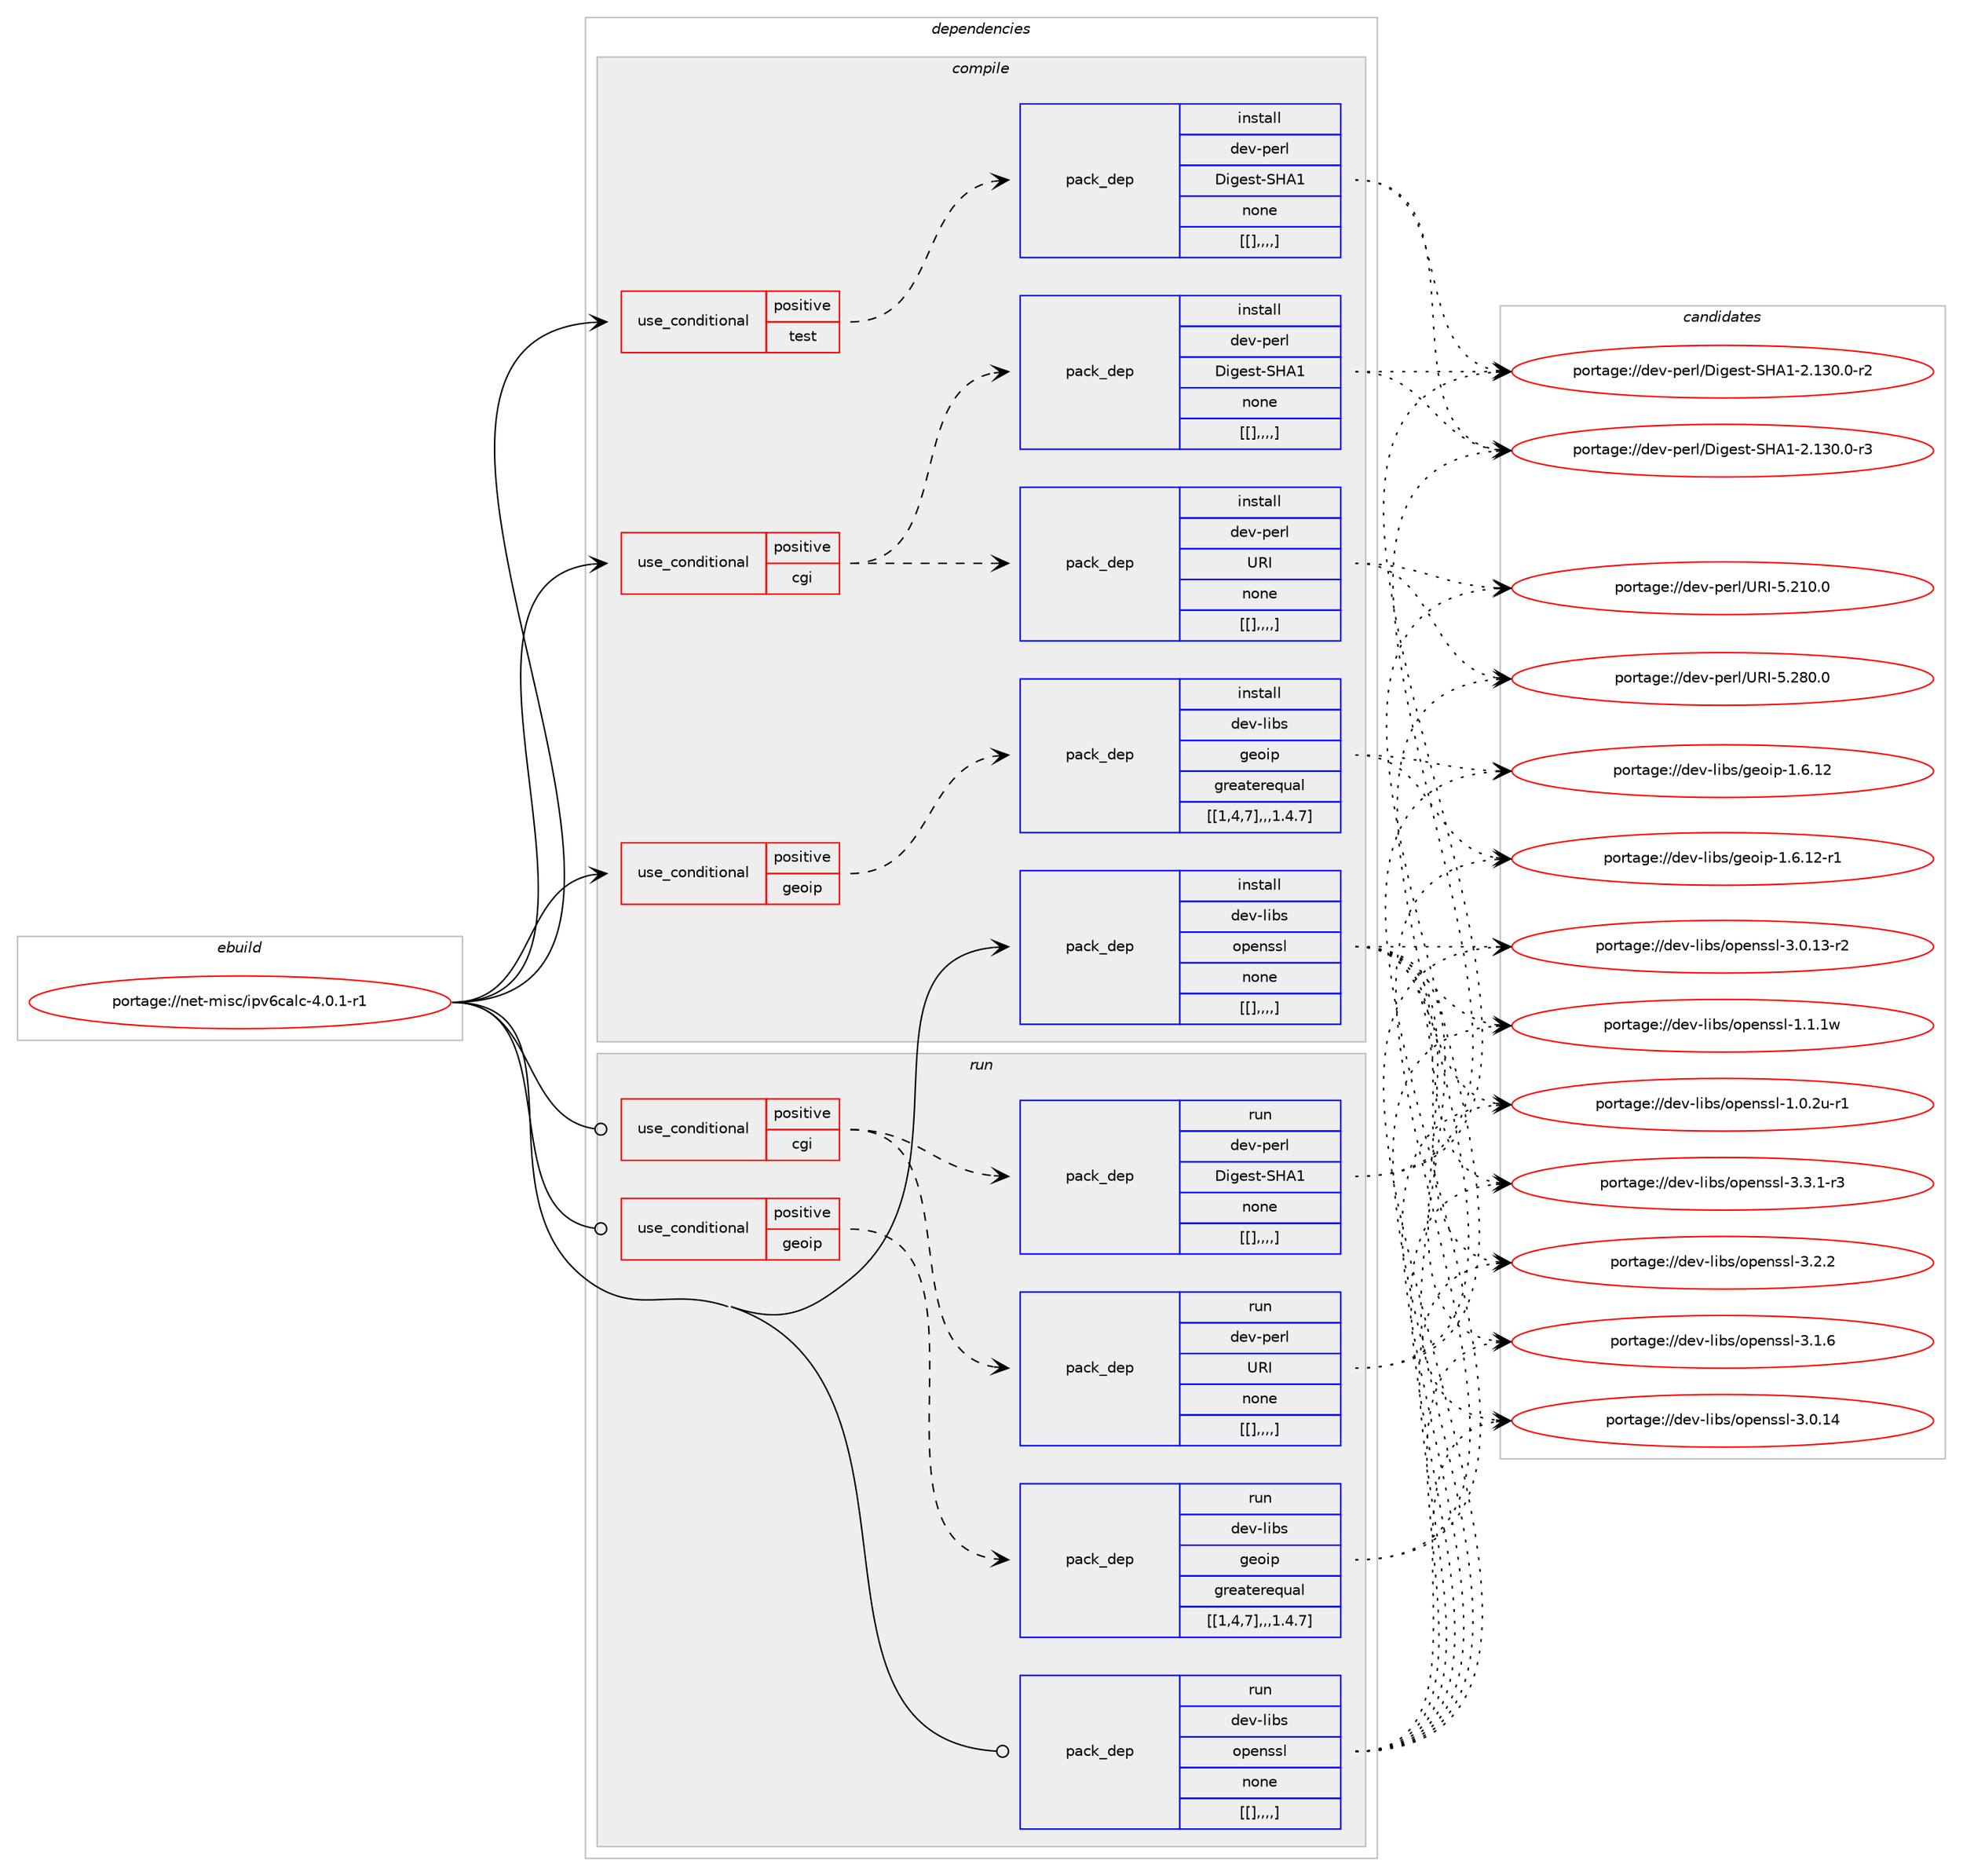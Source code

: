 digraph prolog {

# *************
# Graph options
# *************

newrank=true;
concentrate=true;
compound=true;
graph [rankdir=LR,fontname=Helvetica,fontsize=10,ranksep=1.5];#, ranksep=2.5, nodesep=0.2];
edge  [arrowhead=vee];
node  [fontname=Helvetica,fontsize=10];

# **********
# The ebuild
# **********

subgraph cluster_leftcol {
color=gray;
label=<<i>ebuild</i>>;
id [label="portage://net-misc/ipv6calc-4.0.1-r1", color=red, width=4, href="../net-misc/ipv6calc-4.0.1-r1.svg"];
}

# ****************
# The dependencies
# ****************

subgraph cluster_midcol {
color=gray;
label=<<i>dependencies</i>>;
subgraph cluster_compile {
fillcolor="#eeeeee";
style=filled;
label=<<i>compile</i>>;
subgraph cond101709 {
dependency388187 [label=<<TABLE BORDER="0" CELLBORDER="1" CELLSPACING="0" CELLPADDING="4"><TR><TD ROWSPAN="3" CELLPADDING="10">use_conditional</TD></TR><TR><TD>positive</TD></TR><TR><TD>cgi</TD></TR></TABLE>>, shape=none, color=red];
subgraph pack283652 {
dependency388188 [label=<<TABLE BORDER="0" CELLBORDER="1" CELLSPACING="0" CELLPADDING="4" WIDTH="220"><TR><TD ROWSPAN="6" CELLPADDING="30">pack_dep</TD></TR><TR><TD WIDTH="110">install</TD></TR><TR><TD>dev-perl</TD></TR><TR><TD>URI</TD></TR><TR><TD>none</TD></TR><TR><TD>[[],,,,]</TD></TR></TABLE>>, shape=none, color=blue];
}
dependency388187:e -> dependency388188:w [weight=20,style="dashed",arrowhead="vee"];
subgraph pack283653 {
dependency388189 [label=<<TABLE BORDER="0" CELLBORDER="1" CELLSPACING="0" CELLPADDING="4" WIDTH="220"><TR><TD ROWSPAN="6" CELLPADDING="30">pack_dep</TD></TR><TR><TD WIDTH="110">install</TD></TR><TR><TD>dev-perl</TD></TR><TR><TD>Digest-SHA1</TD></TR><TR><TD>none</TD></TR><TR><TD>[[],,,,]</TD></TR></TABLE>>, shape=none, color=blue];
}
dependency388187:e -> dependency388189:w [weight=20,style="dashed",arrowhead="vee"];
}
id:e -> dependency388187:w [weight=20,style="solid",arrowhead="vee"];
subgraph cond101710 {
dependency388190 [label=<<TABLE BORDER="0" CELLBORDER="1" CELLSPACING="0" CELLPADDING="4"><TR><TD ROWSPAN="3" CELLPADDING="10">use_conditional</TD></TR><TR><TD>positive</TD></TR><TR><TD>geoip</TD></TR></TABLE>>, shape=none, color=red];
subgraph pack283654 {
dependency388191 [label=<<TABLE BORDER="0" CELLBORDER="1" CELLSPACING="0" CELLPADDING="4" WIDTH="220"><TR><TD ROWSPAN="6" CELLPADDING="30">pack_dep</TD></TR><TR><TD WIDTH="110">install</TD></TR><TR><TD>dev-libs</TD></TR><TR><TD>geoip</TD></TR><TR><TD>greaterequal</TD></TR><TR><TD>[[1,4,7],,,1.4.7]</TD></TR></TABLE>>, shape=none, color=blue];
}
dependency388190:e -> dependency388191:w [weight=20,style="dashed",arrowhead="vee"];
}
id:e -> dependency388190:w [weight=20,style="solid",arrowhead="vee"];
subgraph cond101711 {
dependency388192 [label=<<TABLE BORDER="0" CELLBORDER="1" CELLSPACING="0" CELLPADDING="4"><TR><TD ROWSPAN="3" CELLPADDING="10">use_conditional</TD></TR><TR><TD>positive</TD></TR><TR><TD>test</TD></TR></TABLE>>, shape=none, color=red];
subgraph pack283655 {
dependency388193 [label=<<TABLE BORDER="0" CELLBORDER="1" CELLSPACING="0" CELLPADDING="4" WIDTH="220"><TR><TD ROWSPAN="6" CELLPADDING="30">pack_dep</TD></TR><TR><TD WIDTH="110">install</TD></TR><TR><TD>dev-perl</TD></TR><TR><TD>Digest-SHA1</TD></TR><TR><TD>none</TD></TR><TR><TD>[[],,,,]</TD></TR></TABLE>>, shape=none, color=blue];
}
dependency388192:e -> dependency388193:w [weight=20,style="dashed",arrowhead="vee"];
}
id:e -> dependency388192:w [weight=20,style="solid",arrowhead="vee"];
subgraph pack283656 {
dependency388194 [label=<<TABLE BORDER="0" CELLBORDER="1" CELLSPACING="0" CELLPADDING="4" WIDTH="220"><TR><TD ROWSPAN="6" CELLPADDING="30">pack_dep</TD></TR><TR><TD WIDTH="110">install</TD></TR><TR><TD>dev-libs</TD></TR><TR><TD>openssl</TD></TR><TR><TD>none</TD></TR><TR><TD>[[],,,,]</TD></TR></TABLE>>, shape=none, color=blue];
}
id:e -> dependency388194:w [weight=20,style="solid",arrowhead="vee"];
}
subgraph cluster_compileandrun {
fillcolor="#eeeeee";
style=filled;
label=<<i>compile and run</i>>;
}
subgraph cluster_run {
fillcolor="#eeeeee";
style=filled;
label=<<i>run</i>>;
subgraph cond101712 {
dependency388195 [label=<<TABLE BORDER="0" CELLBORDER="1" CELLSPACING="0" CELLPADDING="4"><TR><TD ROWSPAN="3" CELLPADDING="10">use_conditional</TD></TR><TR><TD>positive</TD></TR><TR><TD>cgi</TD></TR></TABLE>>, shape=none, color=red];
subgraph pack283657 {
dependency388196 [label=<<TABLE BORDER="0" CELLBORDER="1" CELLSPACING="0" CELLPADDING="4" WIDTH="220"><TR><TD ROWSPAN="6" CELLPADDING="30">pack_dep</TD></TR><TR><TD WIDTH="110">run</TD></TR><TR><TD>dev-perl</TD></TR><TR><TD>URI</TD></TR><TR><TD>none</TD></TR><TR><TD>[[],,,,]</TD></TR></TABLE>>, shape=none, color=blue];
}
dependency388195:e -> dependency388196:w [weight=20,style="dashed",arrowhead="vee"];
subgraph pack283658 {
dependency388197 [label=<<TABLE BORDER="0" CELLBORDER="1" CELLSPACING="0" CELLPADDING="4" WIDTH="220"><TR><TD ROWSPAN="6" CELLPADDING="30">pack_dep</TD></TR><TR><TD WIDTH="110">run</TD></TR><TR><TD>dev-perl</TD></TR><TR><TD>Digest-SHA1</TD></TR><TR><TD>none</TD></TR><TR><TD>[[],,,,]</TD></TR></TABLE>>, shape=none, color=blue];
}
dependency388195:e -> dependency388197:w [weight=20,style="dashed",arrowhead="vee"];
}
id:e -> dependency388195:w [weight=20,style="solid",arrowhead="odot"];
subgraph cond101713 {
dependency388198 [label=<<TABLE BORDER="0" CELLBORDER="1" CELLSPACING="0" CELLPADDING="4"><TR><TD ROWSPAN="3" CELLPADDING="10">use_conditional</TD></TR><TR><TD>positive</TD></TR><TR><TD>geoip</TD></TR></TABLE>>, shape=none, color=red];
subgraph pack283659 {
dependency388199 [label=<<TABLE BORDER="0" CELLBORDER="1" CELLSPACING="0" CELLPADDING="4" WIDTH="220"><TR><TD ROWSPAN="6" CELLPADDING="30">pack_dep</TD></TR><TR><TD WIDTH="110">run</TD></TR><TR><TD>dev-libs</TD></TR><TR><TD>geoip</TD></TR><TR><TD>greaterequal</TD></TR><TR><TD>[[1,4,7],,,1.4.7]</TD></TR></TABLE>>, shape=none, color=blue];
}
dependency388198:e -> dependency388199:w [weight=20,style="dashed",arrowhead="vee"];
}
id:e -> dependency388198:w [weight=20,style="solid",arrowhead="odot"];
subgraph pack283660 {
dependency388200 [label=<<TABLE BORDER="0" CELLBORDER="1" CELLSPACING="0" CELLPADDING="4" WIDTH="220"><TR><TD ROWSPAN="6" CELLPADDING="30">pack_dep</TD></TR><TR><TD WIDTH="110">run</TD></TR><TR><TD>dev-libs</TD></TR><TR><TD>openssl</TD></TR><TR><TD>none</TD></TR><TR><TD>[[],,,,]</TD></TR></TABLE>>, shape=none, color=blue];
}
id:e -> dependency388200:w [weight=20,style="solid",arrowhead="odot"];
}
}

# **************
# The candidates
# **************

subgraph cluster_choices {
rank=same;
color=gray;
label=<<i>candidates</i>>;

subgraph choice283652 {
color=black;
nodesep=1;
choice10010111845112101114108478582734553465056484648 [label="portage://dev-perl/URI-5.280.0", color=red, width=4,href="../dev-perl/URI-5.280.0.svg"];
choice10010111845112101114108478582734553465049484648 [label="portage://dev-perl/URI-5.210.0", color=red, width=4,href="../dev-perl/URI-5.210.0.svg"];
dependency388188:e -> choice10010111845112101114108478582734553465056484648:w [style=dotted,weight="100"];
dependency388188:e -> choice10010111845112101114108478582734553465049484648:w [style=dotted,weight="100"];
}
subgraph choice283653 {
color=black;
nodesep=1;
choice100101118451121011141084768105103101115116458372654945504649514846484511451 [label="portage://dev-perl/Digest-SHA1-2.130.0-r3", color=red, width=4,href="../dev-perl/Digest-SHA1-2.130.0-r3.svg"];
choice100101118451121011141084768105103101115116458372654945504649514846484511450 [label="portage://dev-perl/Digest-SHA1-2.130.0-r2", color=red, width=4,href="../dev-perl/Digest-SHA1-2.130.0-r2.svg"];
dependency388189:e -> choice100101118451121011141084768105103101115116458372654945504649514846484511451:w [style=dotted,weight="100"];
dependency388189:e -> choice100101118451121011141084768105103101115116458372654945504649514846484511450:w [style=dotted,weight="100"];
}
subgraph choice283654 {
color=black;
nodesep=1;
choice100101118451081059811547103101111105112454946544649504511449 [label="portage://dev-libs/geoip-1.6.12-r1", color=red, width=4,href="../dev-libs/geoip-1.6.12-r1.svg"];
choice10010111845108105981154710310111110511245494654464950 [label="portage://dev-libs/geoip-1.6.12", color=red, width=4,href="../dev-libs/geoip-1.6.12.svg"];
dependency388191:e -> choice100101118451081059811547103101111105112454946544649504511449:w [style=dotted,weight="100"];
dependency388191:e -> choice10010111845108105981154710310111110511245494654464950:w [style=dotted,weight="100"];
}
subgraph choice283655 {
color=black;
nodesep=1;
choice100101118451121011141084768105103101115116458372654945504649514846484511451 [label="portage://dev-perl/Digest-SHA1-2.130.0-r3", color=red, width=4,href="../dev-perl/Digest-SHA1-2.130.0-r3.svg"];
choice100101118451121011141084768105103101115116458372654945504649514846484511450 [label="portage://dev-perl/Digest-SHA1-2.130.0-r2", color=red, width=4,href="../dev-perl/Digest-SHA1-2.130.0-r2.svg"];
dependency388193:e -> choice100101118451121011141084768105103101115116458372654945504649514846484511451:w [style=dotted,weight="100"];
dependency388193:e -> choice100101118451121011141084768105103101115116458372654945504649514846484511450:w [style=dotted,weight="100"];
}
subgraph choice283656 {
color=black;
nodesep=1;
choice1001011184510810598115471111121011101151151084551465146494511451 [label="portage://dev-libs/openssl-3.3.1-r3", color=red, width=4,href="../dev-libs/openssl-3.3.1-r3.svg"];
choice100101118451081059811547111112101110115115108455146504650 [label="portage://dev-libs/openssl-3.2.2", color=red, width=4,href="../dev-libs/openssl-3.2.2.svg"];
choice100101118451081059811547111112101110115115108455146494654 [label="portage://dev-libs/openssl-3.1.6", color=red, width=4,href="../dev-libs/openssl-3.1.6.svg"];
choice10010111845108105981154711111210111011511510845514648464952 [label="portage://dev-libs/openssl-3.0.14", color=red, width=4,href="../dev-libs/openssl-3.0.14.svg"];
choice100101118451081059811547111112101110115115108455146484649514511450 [label="portage://dev-libs/openssl-3.0.13-r2", color=red, width=4,href="../dev-libs/openssl-3.0.13-r2.svg"];
choice100101118451081059811547111112101110115115108454946494649119 [label="portage://dev-libs/openssl-1.1.1w", color=red, width=4,href="../dev-libs/openssl-1.1.1w.svg"];
choice1001011184510810598115471111121011101151151084549464846501174511449 [label="portage://dev-libs/openssl-1.0.2u-r1", color=red, width=4,href="../dev-libs/openssl-1.0.2u-r1.svg"];
dependency388194:e -> choice1001011184510810598115471111121011101151151084551465146494511451:w [style=dotted,weight="100"];
dependency388194:e -> choice100101118451081059811547111112101110115115108455146504650:w [style=dotted,weight="100"];
dependency388194:e -> choice100101118451081059811547111112101110115115108455146494654:w [style=dotted,weight="100"];
dependency388194:e -> choice10010111845108105981154711111210111011511510845514648464952:w [style=dotted,weight="100"];
dependency388194:e -> choice100101118451081059811547111112101110115115108455146484649514511450:w [style=dotted,weight="100"];
dependency388194:e -> choice100101118451081059811547111112101110115115108454946494649119:w [style=dotted,weight="100"];
dependency388194:e -> choice1001011184510810598115471111121011101151151084549464846501174511449:w [style=dotted,weight="100"];
}
subgraph choice283657 {
color=black;
nodesep=1;
choice10010111845112101114108478582734553465056484648 [label="portage://dev-perl/URI-5.280.0", color=red, width=4,href="../dev-perl/URI-5.280.0.svg"];
choice10010111845112101114108478582734553465049484648 [label="portage://dev-perl/URI-5.210.0", color=red, width=4,href="../dev-perl/URI-5.210.0.svg"];
dependency388196:e -> choice10010111845112101114108478582734553465056484648:w [style=dotted,weight="100"];
dependency388196:e -> choice10010111845112101114108478582734553465049484648:w [style=dotted,weight="100"];
}
subgraph choice283658 {
color=black;
nodesep=1;
choice100101118451121011141084768105103101115116458372654945504649514846484511451 [label="portage://dev-perl/Digest-SHA1-2.130.0-r3", color=red, width=4,href="../dev-perl/Digest-SHA1-2.130.0-r3.svg"];
choice100101118451121011141084768105103101115116458372654945504649514846484511450 [label="portage://dev-perl/Digest-SHA1-2.130.0-r2", color=red, width=4,href="../dev-perl/Digest-SHA1-2.130.0-r2.svg"];
dependency388197:e -> choice100101118451121011141084768105103101115116458372654945504649514846484511451:w [style=dotted,weight="100"];
dependency388197:e -> choice100101118451121011141084768105103101115116458372654945504649514846484511450:w [style=dotted,weight="100"];
}
subgraph choice283659 {
color=black;
nodesep=1;
choice100101118451081059811547103101111105112454946544649504511449 [label="portage://dev-libs/geoip-1.6.12-r1", color=red, width=4,href="../dev-libs/geoip-1.6.12-r1.svg"];
choice10010111845108105981154710310111110511245494654464950 [label="portage://dev-libs/geoip-1.6.12", color=red, width=4,href="../dev-libs/geoip-1.6.12.svg"];
dependency388199:e -> choice100101118451081059811547103101111105112454946544649504511449:w [style=dotted,weight="100"];
dependency388199:e -> choice10010111845108105981154710310111110511245494654464950:w [style=dotted,weight="100"];
}
subgraph choice283660 {
color=black;
nodesep=1;
choice1001011184510810598115471111121011101151151084551465146494511451 [label="portage://dev-libs/openssl-3.3.1-r3", color=red, width=4,href="../dev-libs/openssl-3.3.1-r3.svg"];
choice100101118451081059811547111112101110115115108455146504650 [label="portage://dev-libs/openssl-3.2.2", color=red, width=4,href="../dev-libs/openssl-3.2.2.svg"];
choice100101118451081059811547111112101110115115108455146494654 [label="portage://dev-libs/openssl-3.1.6", color=red, width=4,href="../dev-libs/openssl-3.1.6.svg"];
choice10010111845108105981154711111210111011511510845514648464952 [label="portage://dev-libs/openssl-3.0.14", color=red, width=4,href="../dev-libs/openssl-3.0.14.svg"];
choice100101118451081059811547111112101110115115108455146484649514511450 [label="portage://dev-libs/openssl-3.0.13-r2", color=red, width=4,href="../dev-libs/openssl-3.0.13-r2.svg"];
choice100101118451081059811547111112101110115115108454946494649119 [label="portage://dev-libs/openssl-1.1.1w", color=red, width=4,href="../dev-libs/openssl-1.1.1w.svg"];
choice1001011184510810598115471111121011101151151084549464846501174511449 [label="portage://dev-libs/openssl-1.0.2u-r1", color=red, width=4,href="../dev-libs/openssl-1.0.2u-r1.svg"];
dependency388200:e -> choice1001011184510810598115471111121011101151151084551465146494511451:w [style=dotted,weight="100"];
dependency388200:e -> choice100101118451081059811547111112101110115115108455146504650:w [style=dotted,weight="100"];
dependency388200:e -> choice100101118451081059811547111112101110115115108455146494654:w [style=dotted,weight="100"];
dependency388200:e -> choice10010111845108105981154711111210111011511510845514648464952:w [style=dotted,weight="100"];
dependency388200:e -> choice100101118451081059811547111112101110115115108455146484649514511450:w [style=dotted,weight="100"];
dependency388200:e -> choice100101118451081059811547111112101110115115108454946494649119:w [style=dotted,weight="100"];
dependency388200:e -> choice1001011184510810598115471111121011101151151084549464846501174511449:w [style=dotted,weight="100"];
}
}

}
